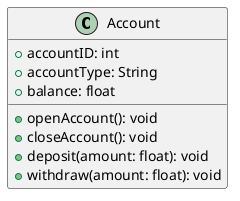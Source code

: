 @startuml
class Account {
    +accountID: int
    +accountType: String
    +balance: float

    +openAccount(): void
    +closeAccount(): void
    +deposit(amount: float): void
    +withdraw(amount: float): void
}
@enduml